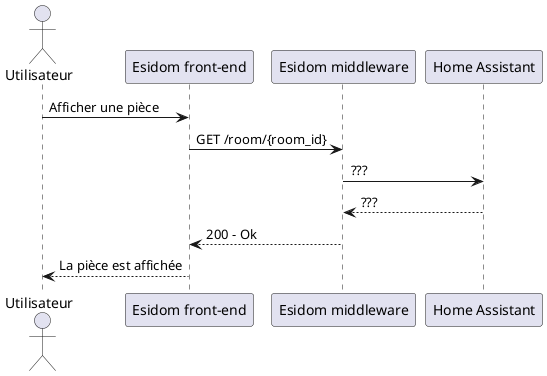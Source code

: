 @startuml afficher pièce

actor "Utilisateur" as u
participant "Esidom front-end" as fe
participant "Esidom middleware" as m
participant "Home Assistant" as ha

u -> fe: Afficher une pièce
fe -> m: GET /room/{room_id}
m -> ha: ???
ha --> m: ???
m --> fe: 200 - Ok
fe --> u: La pièce est affichée

@enduml